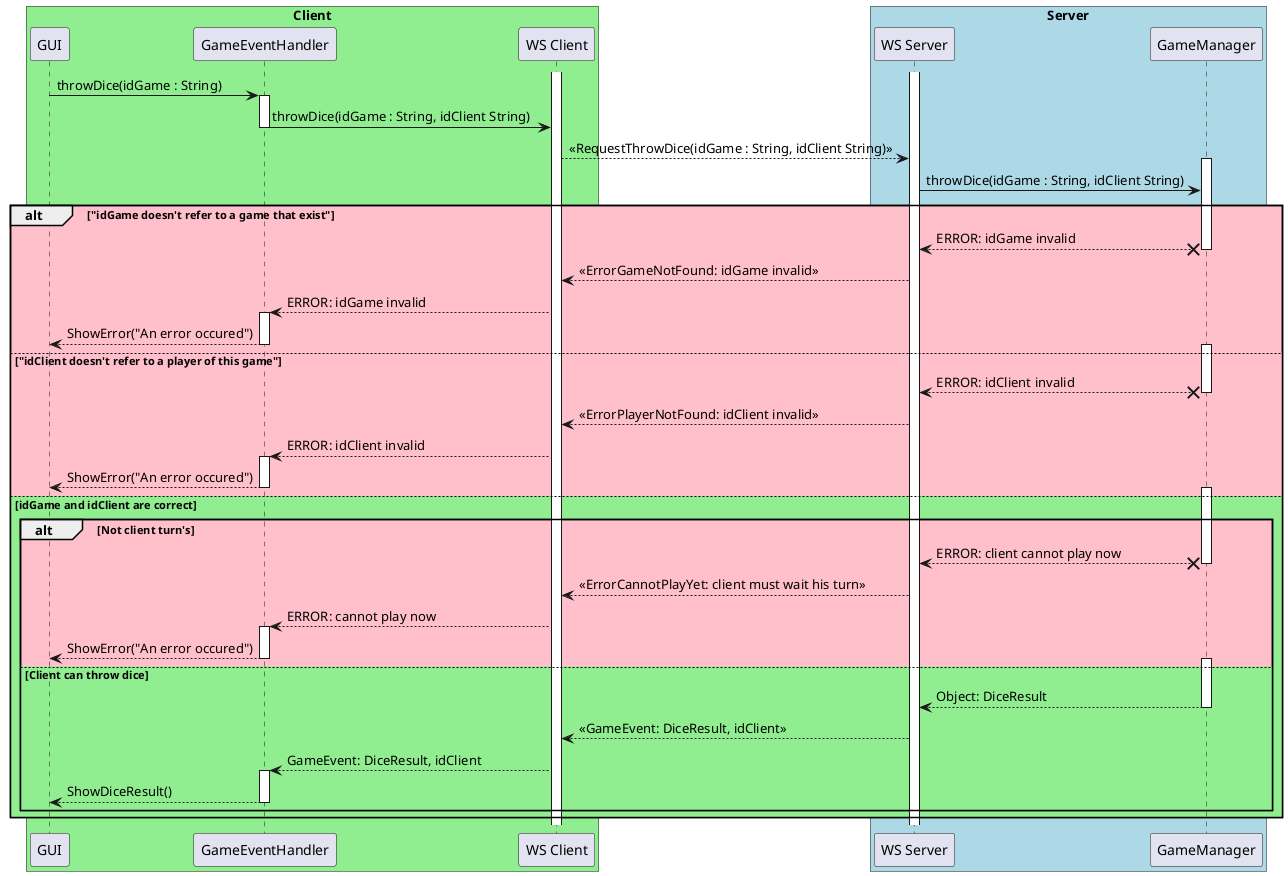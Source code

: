 @startuml


box "Client" #LightGreen
  participant "GUI" as GUI
  participant "GameEventHandler" as GameEventHandler
  participant "WS Client" as WSClient
end box

box "Server" #LightBlue
  participant "WS Server" as WSServer
  participant "GameManager" as GameManager
end box

activate WSClient
activate WSServer

GUI -> GameEventHandler : throwDice(idGame : String)
activate GameEventHandler

GameEventHandler -> WSClient : throwDice(idGame : String, idClient String)
deactivate GameEventHandler

WSClient --> WSServer : <<RequestThrowDice(idGame : String, idClient String)>>

activate GameManager
WSServer -> GameManager : throwDice(idGame : String, idClient String)

alt #Pink "idGame doesn't refer to a game that exist"
  GameManager x--> WSServer : ERROR: idGame invalid
  deactivate GameManager
  
  WSServer --> WSClient : <<ErrorGameNotFound: idGame invalid>>

  WSClient --> GameEventHandler : ERROR: idGame invalid
  activate GameEventHandler

  GameEventHandler --> GUI : ShowError("An error occured")
  deactivate GameEventHandler

else #Pink "idClient doesn't refer to a player of this game"
  activate GameManager

  GameManager x--> WSServer : ERROR: idClient invalid
  deactivate GameManager
  
  WSServer --> WSClient : <<ErrorPlayerNotFound: idClient invalid>>

  WSClient --> GameEventHandler : ERROR: idClient invalid
  activate GameEventHandler

  GameEventHandler --> GUI : ShowError("An error occured")
  deactivate GameEventHandler

else #LightGreen idGame and idClient are correct
  
  alt #Pink Not client turn's

    activate GameManager

    GameManager x--> WSServer : ERROR: client cannot play now
    deactivate GameManager
    
    WSServer --> WSClient : <<ErrorCannotPlayYet: client must wait his turn>>
  
    WSClient --> GameEventHandler : ERROR: cannot play now
    activate GameEventHandler
  
    GameEventHandler --> GUI : ShowError("An error occured")
    deactivate GameEventHandler
    
  else #LightGreen Client can throw dice
    
    activate GameManager

    GameManager --> WSServer : Object: DiceResult
    deactivate GameManager
    
    WSServer --> WSClient : <<GameEvent: DiceResult, idClient>>
  
    WSClient --> GameEventHandler : GameEvent: DiceResult, idClient
    activate GameEventHandler
  
    GameEventHandler --> GUI : ShowDiceResult()
    deactivate GameEventHandler
    
  end
end
@enduml